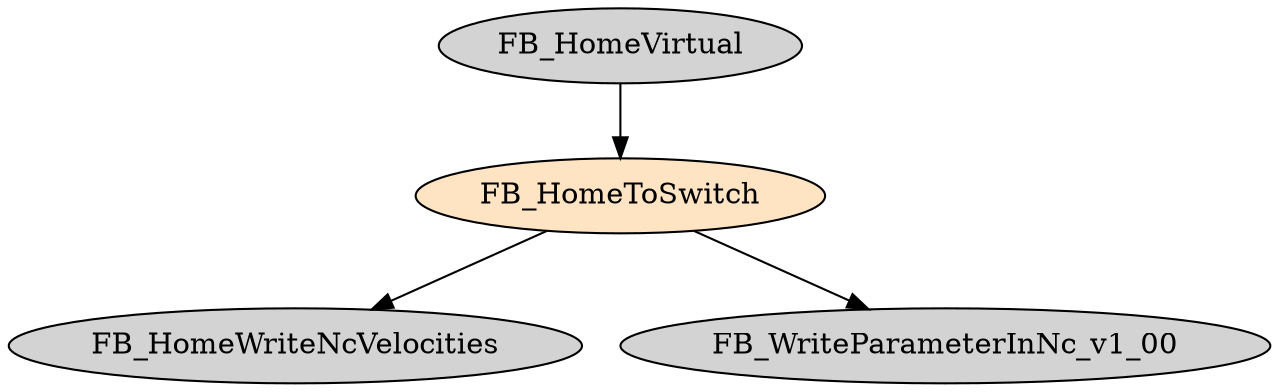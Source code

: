 digraph FB_HomeToSwitch {
     node [style=filled]
    FB_HomeToSwitch [fillcolor = bisque];
    FB_HomeToSwitch -> FB_HomeWriteNcVelocities;
    FB_HomeToSwitch -> FB_WriteParameterInNc_v1_00;
    FB_HomeVirtual -> FB_HomeToSwitch;
}
